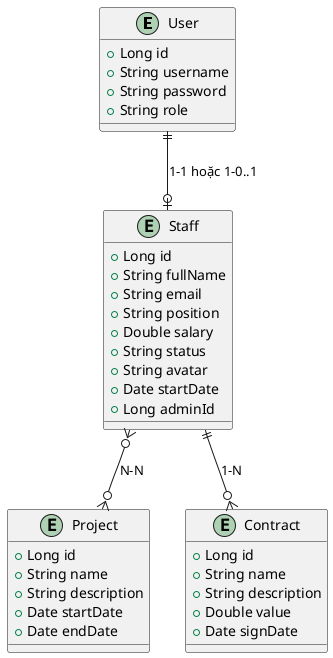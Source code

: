 @startuml
entity User {
    +Long id
    +String username
    +String password
    +String role
}

entity Staff {
    +Long id
    +String fullName
    +String email
    +String position
    +Double salary
    +String status
    +String avatar
    +Date startDate
    +Long adminId
}

entity Project {
    +Long id
    +String name
    +String description
    +Date startDate
    +Date endDate
}

entity Contract {
    +Long id
    +String name
    +String description
    +Double value
    +Date signDate
}

' Quan hệ thực tế
User ||--o| Staff : "1-1 hoặc 1-0..1"
Staff }o--o{ Project : "N-N"
Staff ||--o{ Contract : "1-N"
@enduml